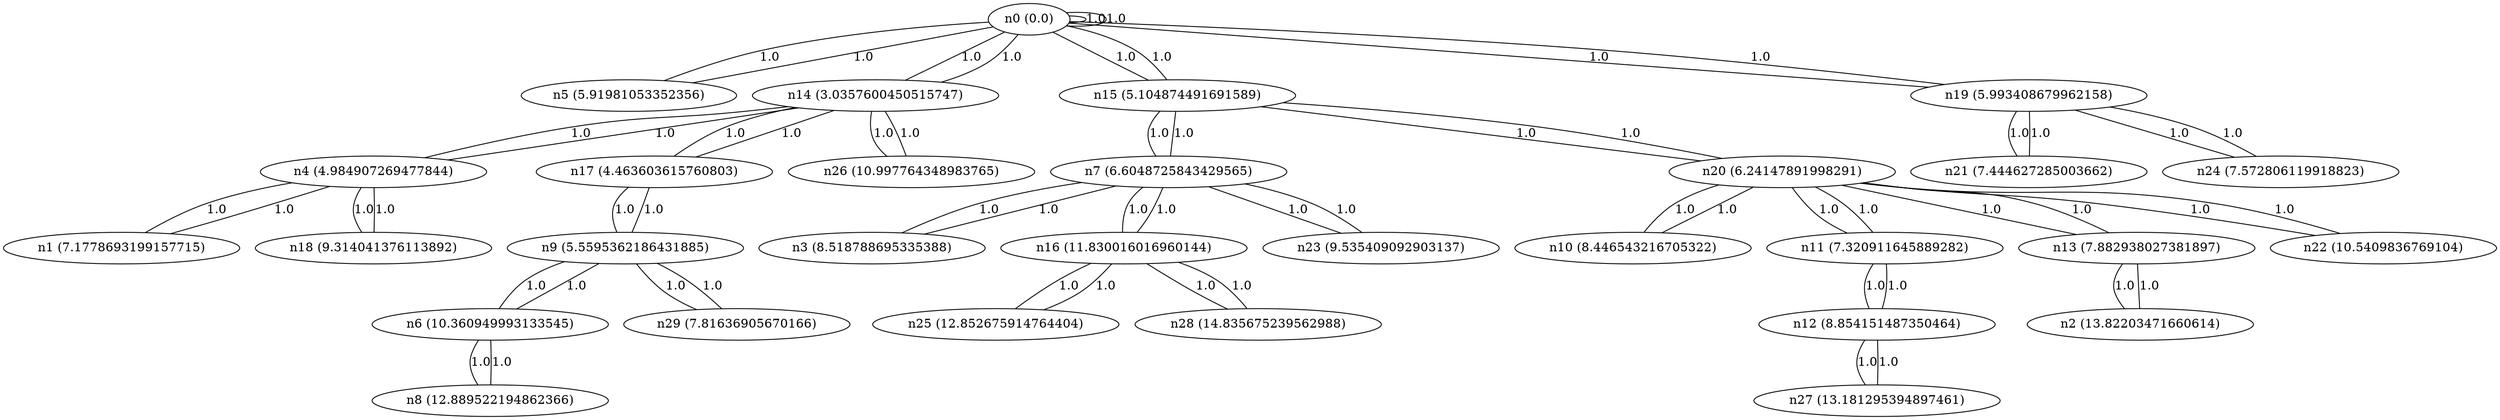 graph {
n0 [label="n0 (0.0)"];
n1 [label="n1 (7.1778693199157715)"];
n2 [label="n2 (13.82203471660614)"];
n3 [label="n3 (8.518788695335388)"];
n4 [label="n4 (4.984907269477844)"];
n5 [label="n5 (5.91981053352356)"];
n6 [label="n6 (10.360949993133545)"];
n7 [label="n7 (6.6048725843429565)"];
n8 [label="n8 (12.889522194862366)"];
n9 [label="n9 (5.5595362186431885)"];
n10 [label="n10 (8.446543216705322)"];
n11 [label="n11 (7.320911645889282)"];
n12 [label="n12 (8.854151487350464)"];
n13 [label="n13 (7.882938027381897)"];
n14 [label="n14 (3.0357600450515747)"];
n15 [label="n15 (5.104874491691589)"];
n16 [label="n16 (11.830016016960144)"];
n17 [label="n17 (4.463603615760803)"];
n18 [label="n18 (9.314041376113892)"];
n19 [label="n19 (5.993408679962158)"];
n20 [label="n20 (6.24147891998291)"];
n21 [label="n21 (7.444627285003662)"];
n22 [label="n22 (10.5409836769104)"];
n23 [label="n23 (9.535409092903137)"];
n24 [label="n24 (7.572806119918823)"];
n25 [label="n25 (12.852675914764404)"];
n26 [label="n26 (10.997764348983765)"];
n27 [label="n27 (13.181295394897461)"];
n28 [label="n28 (14.835675239562988)"];
n29 [label="n29 (7.81636905670166)"];
n0 -- n15 [weight=1.0 label=1.0];
n0 -- n0 [weight=1.0 label=1.0];
n0 -- n5 [weight=1.0 label=1.0];
n0 -- n0 [weight=1.0 label=1.0];
n0 -- n14 [weight=1.0 label=1.0];
n0 -- n19 [weight=1.0 label=1.0];
n1 -- n4 [weight=1.0 label=1.0];
n2 -- n13 [weight=1.0 label=1.0];
n3 -- n7 [weight=1.0 label=1.0];
n4 -- n18 [weight=1.0 label=1.0];
n4 -- n1 [weight=1.0 label=1.0];
n4 -- n14 [weight=1.0 label=1.0];
n5 -- n0 [weight=1.0 label=1.0];
n6 -- n8 [weight=1.0 label=1.0];
n6 -- n9 [weight=1.0 label=1.0];
n7 -- n3 [weight=1.0 label=1.0];
n7 -- n15 [weight=1.0 label=1.0];
n7 -- n16 [weight=1.0 label=1.0];
n7 -- n23 [weight=1.0 label=1.0];
n8 -- n6 [weight=1.0 label=1.0];
n9 -- n6 [weight=1.0 label=1.0];
n9 -- n17 [weight=1.0 label=1.0];
n9 -- n29 [weight=1.0 label=1.0];
n10 -- n20 [weight=1.0 label=1.0];
n11 -- n12 [weight=1.0 label=1.0];
n11 -- n20 [weight=1.0 label=1.0];
n12 -- n27 [weight=1.0 label=1.0];
n12 -- n11 [weight=1.0 label=1.0];
n13 -- n2 [weight=1.0 label=1.0];
n13 -- n20 [weight=1.0 label=1.0];
n14 -- n17 [weight=1.0 label=1.0];
n14 -- n4 [weight=1.0 label=1.0];
n14 -- n26 [weight=1.0 label=1.0];
n14 -- n0 [weight=1.0 label=1.0];
n15 -- n20 [weight=1.0 label=1.0];
n15 -- n7 [weight=1.0 label=1.0];
n15 -- n0 [weight=1.0 label=1.0];
n16 -- n25 [weight=1.0 label=1.0];
n16 -- n7 [weight=1.0 label=1.0];
n16 -- n28 [weight=1.0 label=1.0];
n17 -- n9 [weight=1.0 label=1.0];
n17 -- n14 [weight=1.0 label=1.0];
n18 -- n4 [weight=1.0 label=1.0];
n19 -- n0 [weight=1.0 label=1.0];
n19 -- n24 [weight=1.0 label=1.0];
n19 -- n21 [weight=1.0 label=1.0];
n20 -- n13 [weight=1.0 label=1.0];
n20 -- n11 [weight=1.0 label=1.0];
n20 -- n15 [weight=1.0 label=1.0];
n20 -- n22 [weight=1.0 label=1.0];
n20 -- n10 [weight=1.0 label=1.0];
n21 -- n19 [weight=1.0 label=1.0];
n22 -- n20 [weight=1.0 label=1.0];
n23 -- n7 [weight=1.0 label=1.0];
n24 -- n19 [weight=1.0 label=1.0];
n25 -- n16 [weight=1.0 label=1.0];
n26 -- n14 [weight=1.0 label=1.0];
n27 -- n12 [weight=1.0 label=1.0];
n28 -- n16 [weight=1.0 label=1.0];
n29 -- n9 [weight=1.0 label=1.0];
}
